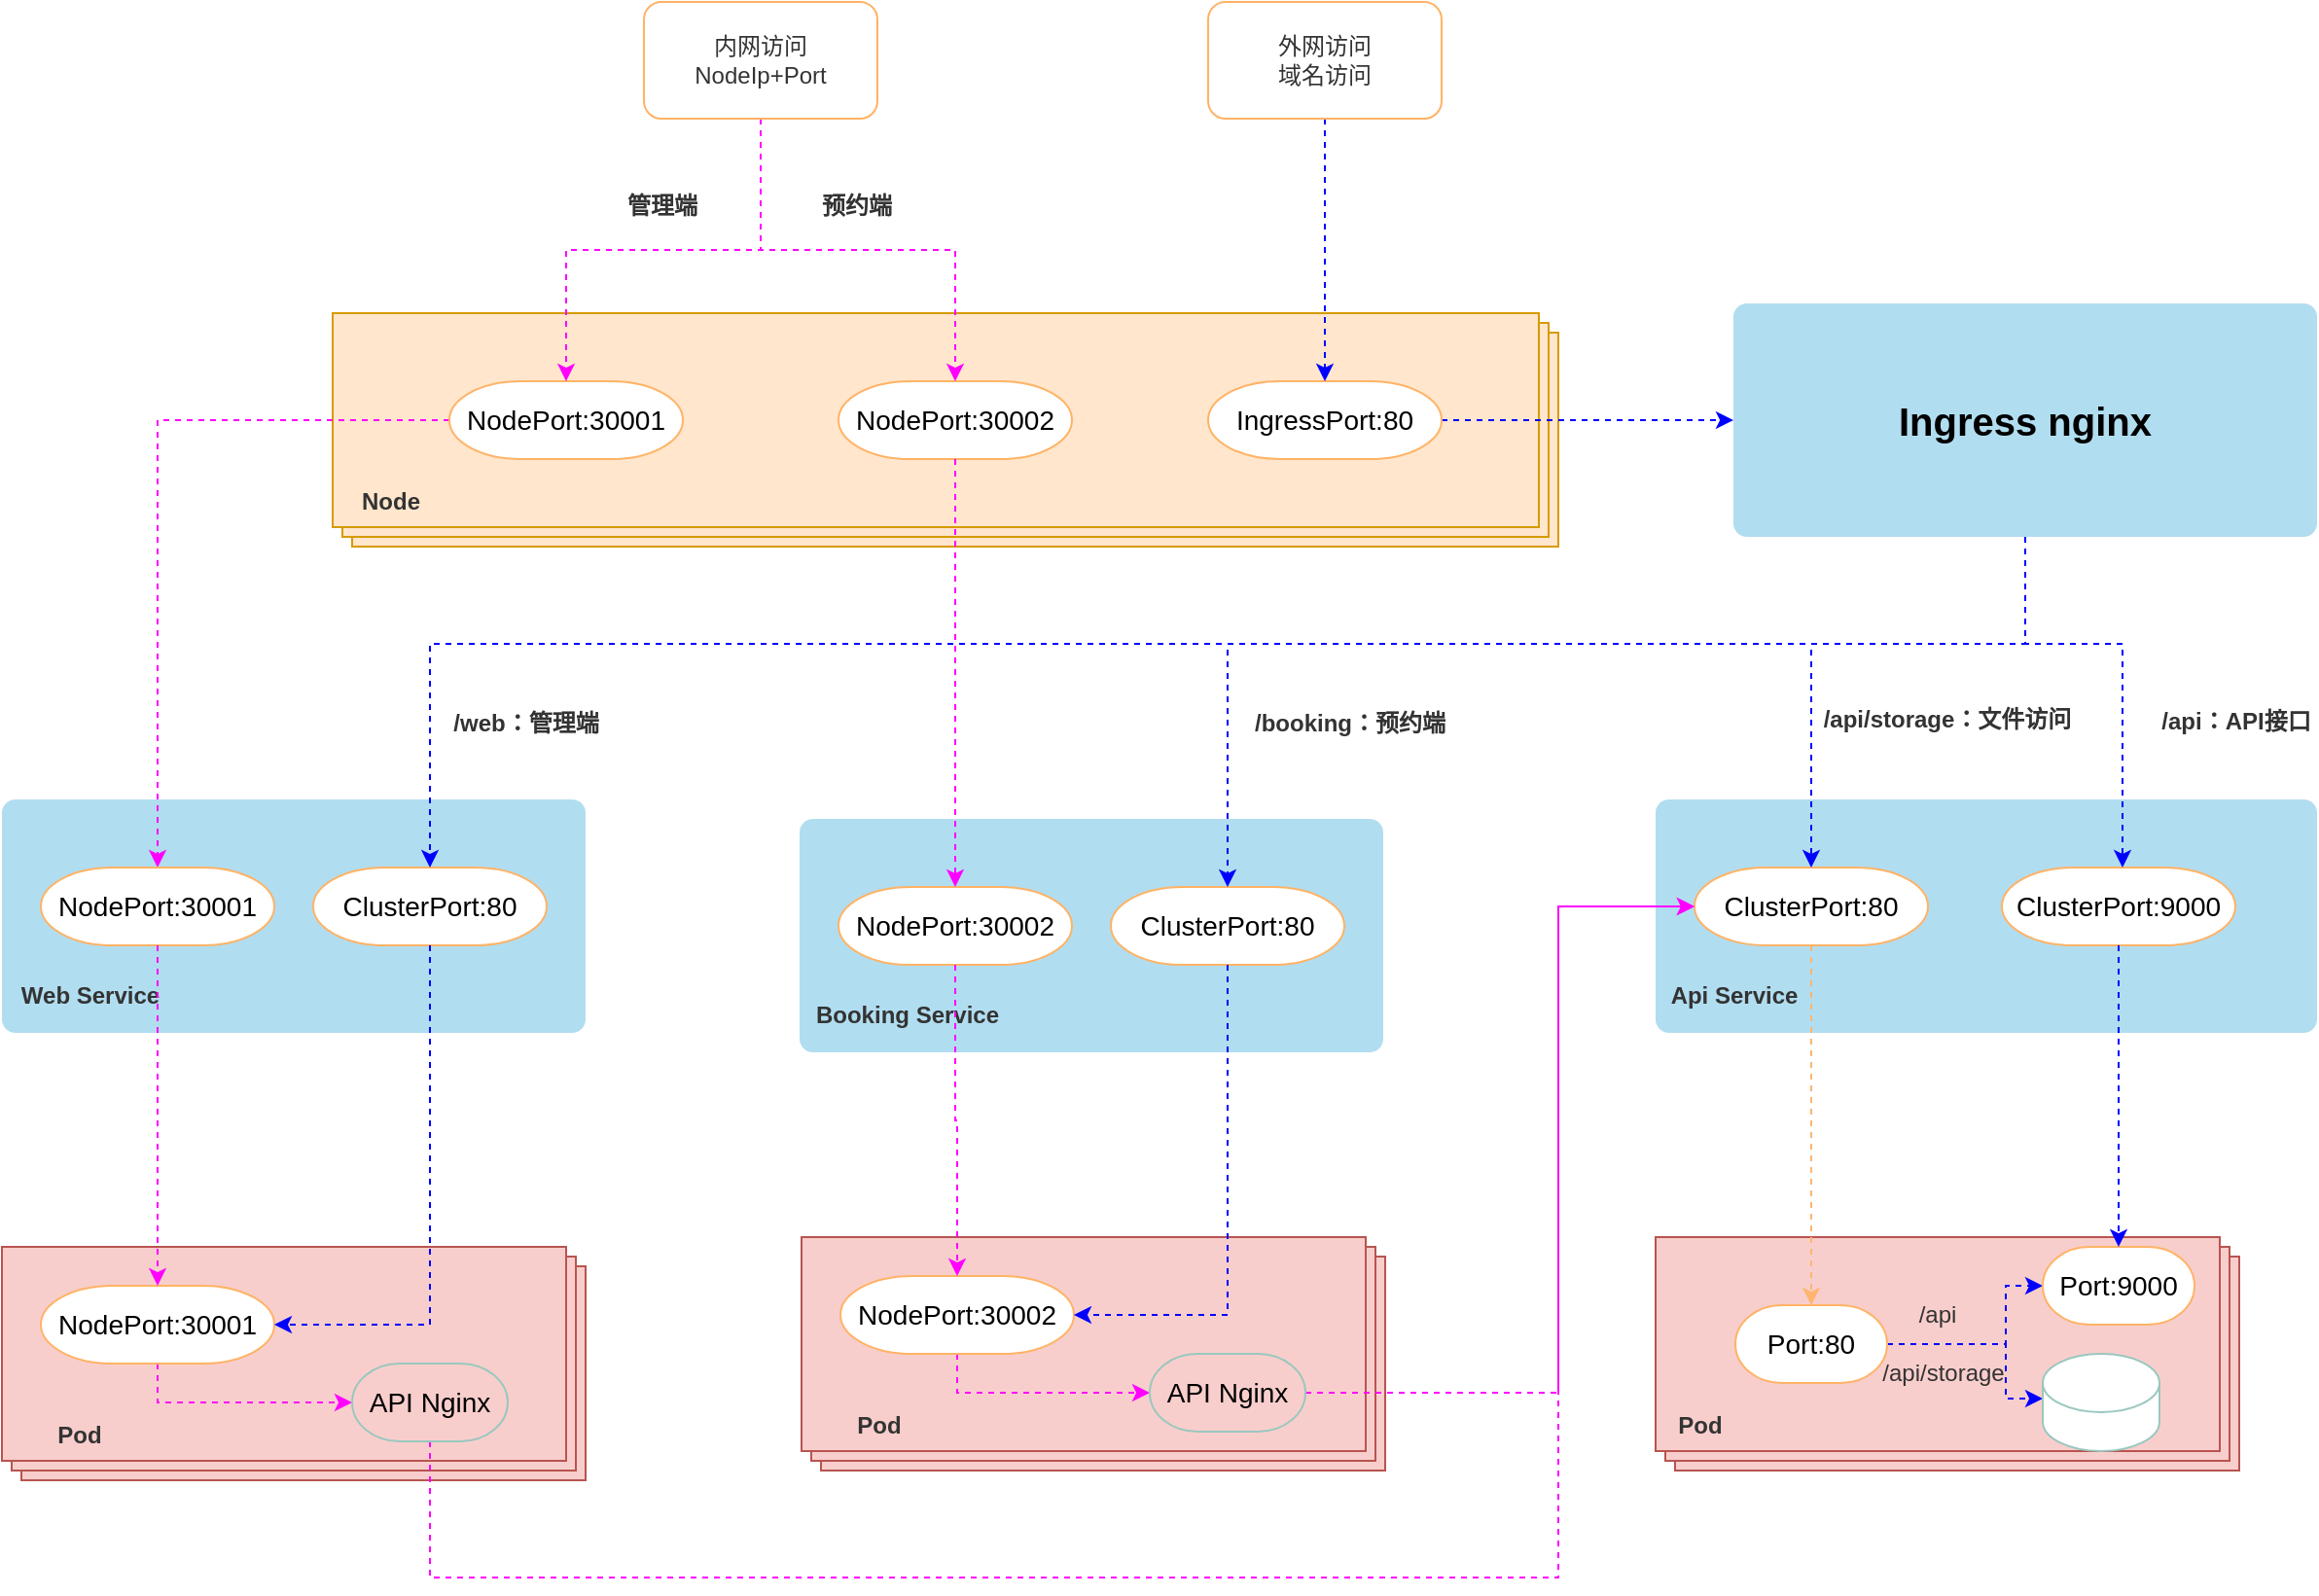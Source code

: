 <mxfile version="20.2.7" type="github">
  <diagram id="pGtNmfsDfd9eHsm0Jx_r" name="第 1 页">
    <mxGraphModel dx="723" dy="1980" grid="1" gridSize="10" guides="1" tooltips="1" connect="1" arrows="1" fold="1" page="1" pageScale="1" pageWidth="827" pageHeight="1169" math="0" shadow="0">
      <root>
        <mxCell id="0" />
        <mxCell id="1" parent="0" />
        <mxCell id="RXvTVDFdT3mIjJHLsAJZ-12" value="" style="rounded=1;whiteSpace=wrap;html=1;absoluteArcSize=1;arcSize=14;strokeWidth=2;dashed=1;dashPattern=1 2;fillColor=#b1ddf0;strokeColor=none;fontSize=14;fontStyle=1" vertex="1" parent="1">
          <mxGeometry x="870" y="380" width="300" height="120" as="geometry" />
        </mxCell>
        <mxCell id="RXvTVDFdT3mIjJHLsAJZ-32" value="" style="verticalLabelPosition=bottom;verticalAlign=top;html=1;shape=mxgraph.basic.layered_rect;dx=10;outlineConnect=0;fontSize=14;strokeColor=#d79b00;strokeWidth=1;fillColor=#ffe6cc;" vertex="1" parent="1">
          <mxGeometry x="1040" y="130" width="630" height="120" as="geometry" />
        </mxCell>
        <mxCell id="RXvTVDFdT3mIjJHLsAJZ-119" style="edgeStyle=orthogonalEdgeStyle;rounded=0;orthogonalLoop=1;jettySize=auto;html=1;dashed=1;fontSize=20;fontColor=#333333;strokeColor=#0000FF;" edge="1" parent="1" source="RXvTVDFdT3mIjJHLsAJZ-28" target="RXvTVDFdT3mIjJHLsAJZ-118">
          <mxGeometry relative="1" as="geometry" />
        </mxCell>
        <mxCell id="RXvTVDFdT3mIjJHLsAJZ-28" value="IngressPort:80" style="strokeWidth=1;html=1;shape=mxgraph.flowchart.terminator;whiteSpace=wrap;fontSize=14;strokeColor=#FFB366;" vertex="1" parent="1">
          <mxGeometry x="1490" y="165" width="120" height="40" as="geometry" />
        </mxCell>
        <mxCell id="RXvTVDFdT3mIjJHLsAJZ-31" value="&lt;font style=&quot;font-size: 12px;&quot; color=&quot;#333333&quot;&gt;Node&lt;/font&gt;" style="text;html=1;strokeColor=none;fillColor=none;align=center;verticalAlign=middle;whiteSpace=wrap;rounded=0;fontSize=16;fontStyle=1;fontColor=#FFB570;" vertex="1" parent="1">
          <mxGeometry x="1040" y="210" width="60" height="30" as="geometry" />
        </mxCell>
        <mxCell id="RXvTVDFdT3mIjJHLsAJZ-84" style="edgeStyle=orthogonalEdgeStyle;rounded=0;orthogonalLoop=1;jettySize=auto;html=1;entryX=0.5;entryY=0;entryDx=0;entryDy=0;dashed=1;fontSize=12;fontColor=#333333;strokeColor=#FF00FF;entryPerimeter=0;" edge="1" parent="1" source="RXvTVDFdT3mIjJHLsAJZ-29" target="RXvTVDFdT3mIjJHLsAJZ-46">
          <mxGeometry relative="1" as="geometry" />
        </mxCell>
        <mxCell id="RXvTVDFdT3mIjJHLsAJZ-29" value="NodePort:30001" style="strokeWidth=1;html=1;shape=mxgraph.flowchart.terminator;whiteSpace=wrap;fontSize=14;strokeColor=#FFB366;" vertex="1" parent="1">
          <mxGeometry x="1100" y="165" width="120" height="40" as="geometry" />
        </mxCell>
        <mxCell id="RXvTVDFdT3mIjJHLsAJZ-42" value="NodePort:30002" style="strokeWidth=1;html=1;shape=mxgraph.flowchart.terminator;whiteSpace=wrap;fontSize=14;strokeColor=#FFB366;" vertex="1" parent="1">
          <mxGeometry x="1300" y="165" width="120" height="40" as="geometry" />
        </mxCell>
        <mxCell id="RXvTVDFdT3mIjJHLsAJZ-45" value="&lt;font color=&quot;#333333&quot; style=&quot;font-size: 12px;&quot;&gt;Web Service&lt;/font&gt;" style="text;html=1;strokeColor=none;fillColor=none;align=center;verticalAlign=middle;whiteSpace=wrap;rounded=0;fontSize=12;fontStyle=1;fontColor=#FFB570;" vertex="1" parent="1">
          <mxGeometry x="871" y="466" width="89" height="30" as="geometry" />
        </mxCell>
        <mxCell id="RXvTVDFdT3mIjJHLsAJZ-46" value="NodePort:30001" style="strokeWidth=1;html=1;shape=mxgraph.flowchart.terminator;whiteSpace=wrap;fontSize=14;strokeColor=#FFB366;" vertex="1" parent="1">
          <mxGeometry x="890" y="415" width="120" height="40" as="geometry" />
        </mxCell>
        <mxCell id="RXvTVDFdT3mIjJHLsAJZ-47" value="ClusterPort:80" style="strokeWidth=1;html=1;shape=mxgraph.flowchart.terminator;whiteSpace=wrap;fontSize=14;strokeColor=#FFB366;" vertex="1" parent="1">
          <mxGeometry x="1030" y="415" width="120" height="40" as="geometry" />
        </mxCell>
        <mxCell id="RXvTVDFdT3mIjJHLsAJZ-48" value="" style="rounded=1;whiteSpace=wrap;html=1;absoluteArcSize=1;arcSize=14;strokeWidth=2;dashed=1;dashPattern=1 2;fillColor=#b1ddf0;strokeColor=none;fontSize=14;fontStyle=1" vertex="1" parent="1">
          <mxGeometry x="1280" y="390" width="300" height="120" as="geometry" />
        </mxCell>
        <mxCell id="RXvTVDFdT3mIjJHLsAJZ-49" value="&lt;font color=&quot;#333333&quot; style=&quot;font-size: 12px;&quot;&gt;Booking Service&lt;/font&gt;" style="text;html=1;strokeColor=none;fillColor=none;align=center;verticalAlign=middle;whiteSpace=wrap;rounded=0;fontSize=12;fontStyle=1;fontColor=#FFB570;" vertex="1" parent="1">
          <mxGeometry x="1281" y="476" width="109" height="30" as="geometry" />
        </mxCell>
        <mxCell id="RXvTVDFdT3mIjJHLsAJZ-50" value="NodePort:30002" style="strokeWidth=1;html=1;shape=mxgraph.flowchart.terminator;whiteSpace=wrap;fontSize=14;strokeColor=#FFB366;" vertex="1" parent="1">
          <mxGeometry x="1300" y="425" width="120" height="40" as="geometry" />
        </mxCell>
        <mxCell id="RXvTVDFdT3mIjJHLsAJZ-51" value="ClusterPort:80" style="strokeWidth=1;html=1;shape=mxgraph.flowchart.terminator;whiteSpace=wrap;fontSize=14;strokeColor=#FFB366;" vertex="1" parent="1">
          <mxGeometry x="1440" y="425" width="120" height="40" as="geometry" />
        </mxCell>
        <mxCell id="RXvTVDFdT3mIjJHLsAJZ-52" value="" style="rounded=1;whiteSpace=wrap;html=1;absoluteArcSize=1;arcSize=14;strokeWidth=2;dashed=1;dashPattern=1 2;fillColor=#b1ddf0;strokeColor=none;fontSize=14;fontStyle=1" vertex="1" parent="1">
          <mxGeometry x="1720" y="380" width="340" height="120" as="geometry" />
        </mxCell>
        <mxCell id="RXvTVDFdT3mIjJHLsAJZ-53" value="&lt;font color=&quot;#333333&quot; style=&quot;font-size: 12px;&quot;&gt;Api Service&lt;/font&gt;" style="text;html=1;strokeColor=none;fillColor=none;align=center;verticalAlign=middle;whiteSpace=wrap;rounded=0;fontSize=12;fontStyle=1;fontColor=#FFB570;" vertex="1" parent="1">
          <mxGeometry x="1721" y="466" width="79" height="30" as="geometry" />
        </mxCell>
        <mxCell id="RXvTVDFdT3mIjJHLsAJZ-142" style="edgeStyle=orthogonalEdgeStyle;rounded=0;orthogonalLoop=1;jettySize=auto;html=1;dashed=1;fontSize=12;fontColor=#333333;strokeColor=#0000FF;" edge="1" parent="1" source="RXvTVDFdT3mIjJHLsAJZ-54" target="RXvTVDFdT3mIjJHLsAJZ-74">
          <mxGeometry relative="1" as="geometry" />
        </mxCell>
        <mxCell id="RXvTVDFdT3mIjJHLsAJZ-54" value="ClusterPort:80" style="strokeWidth=1;html=1;shape=mxgraph.flowchart.terminator;whiteSpace=wrap;fontSize=14;strokeColor=#FFB366;" vertex="1" parent="1">
          <mxGeometry x="1740" y="415" width="120" height="40" as="geometry" />
        </mxCell>
        <mxCell id="RXvTVDFdT3mIjJHLsAJZ-55" value="ClusterPort:9000" style="strokeWidth=1;html=1;shape=mxgraph.flowchart.terminator;whiteSpace=wrap;fontSize=14;strokeColor=#FFB366;" vertex="1" parent="1">
          <mxGeometry x="1898" y="415" width="120" height="40" as="geometry" />
        </mxCell>
        <mxCell id="RXvTVDFdT3mIjJHLsAJZ-61" value="" style="verticalLabelPosition=bottom;verticalAlign=top;html=1;shape=mxgraph.basic.layered_rect;dx=10;outlineConnect=0;fontSize=14;strokeColor=#b85450;strokeWidth=1;fillColor=#f8cecc;" vertex="1" parent="1">
          <mxGeometry x="870" y="610" width="300" height="120" as="geometry" />
        </mxCell>
        <mxCell id="RXvTVDFdT3mIjJHLsAJZ-63" value="&lt;font style=&quot;font-size: 12px;&quot; color=&quot;#333333&quot;&gt;Pod&lt;/font&gt;" style="text;html=1;strokeColor=none;fillColor=none;align=center;verticalAlign=middle;whiteSpace=wrap;rounded=0;fontSize=16;fontStyle=1;fontColor=#FFB570;" vertex="1" parent="1">
          <mxGeometry x="890" y="690" width="40" height="30" as="geometry" />
        </mxCell>
        <mxCell id="RXvTVDFdT3mIjJHLsAJZ-116" style="edgeStyle=orthogonalEdgeStyle;rounded=0;orthogonalLoop=1;jettySize=auto;html=1;entryX=0;entryY=0.5;entryDx=0;entryDy=0;entryPerimeter=0;dashed=1;fontSize=12;fontColor=#333333;strokeColor=#FF00FF;exitX=0.5;exitY=1;exitDx=0;exitDy=0;exitPerimeter=0;" edge="1" parent="1" source="RXvTVDFdT3mIjJHLsAJZ-64" target="RXvTVDFdT3mIjJHLsAJZ-98">
          <mxGeometry relative="1" as="geometry" />
        </mxCell>
        <mxCell id="RXvTVDFdT3mIjJHLsAJZ-64" value="NodePort:30001" style="strokeWidth=1;html=1;shape=mxgraph.flowchart.terminator;whiteSpace=wrap;fontSize=14;strokeColor=#FFB366;" vertex="1" parent="1">
          <mxGeometry x="890" y="630" width="120" height="40" as="geometry" />
        </mxCell>
        <mxCell id="RXvTVDFdT3mIjJHLsAJZ-72" value="" style="verticalLabelPosition=bottom;verticalAlign=top;html=1;shape=mxgraph.basic.layered_rect;dx=10;outlineConnect=0;fontSize=14;strokeColor=#b85450;strokeWidth=1;fillColor=#f8cecc;" vertex="1" parent="1">
          <mxGeometry x="1720" y="605" width="300" height="120" as="geometry" />
        </mxCell>
        <mxCell id="RXvTVDFdT3mIjJHLsAJZ-73" value="&lt;font style=&quot;font-size: 12px;&quot; color=&quot;#333333&quot;&gt;Pod&lt;/font&gt;" style="text;html=1;strokeColor=none;fillColor=none;align=center;verticalAlign=middle;whiteSpace=wrap;rounded=0;fontSize=16;fontStyle=1;fontColor=#FFB570;" vertex="1" parent="1">
          <mxGeometry x="1723" y="685" width="40" height="30" as="geometry" />
        </mxCell>
        <mxCell id="RXvTVDFdT3mIjJHLsAJZ-124" value="" style="edgeStyle=orthogonalEdgeStyle;rounded=0;orthogonalLoop=1;jettySize=auto;html=1;dashed=1;fontSize=20;fontColor=#333333;strokeColor=#0000FF;" edge="1" parent="1" source="RXvTVDFdT3mIjJHLsAJZ-74" target="RXvTVDFdT3mIjJHLsAJZ-75">
          <mxGeometry relative="1" as="geometry">
            <Array as="points">
              <mxPoint x="1900" y="660" />
              <mxPoint x="1900" y="630" />
            </Array>
          </mxGeometry>
        </mxCell>
        <mxCell id="RXvTVDFdT3mIjJHLsAJZ-134" style="edgeStyle=orthogonalEdgeStyle;rounded=0;orthogonalLoop=1;jettySize=auto;html=1;dashed=1;fontSize=20;fontColor=#333333;strokeColor=#0000FF;" edge="1" parent="1" source="RXvTVDFdT3mIjJHLsAJZ-74" target="RXvTVDFdT3mIjJHLsAJZ-133">
          <mxGeometry relative="1" as="geometry">
            <Array as="points">
              <mxPoint x="1900" y="660" />
              <mxPoint x="1900" y="688" />
            </Array>
          </mxGeometry>
        </mxCell>
        <mxCell id="RXvTVDFdT3mIjJHLsAJZ-74" value="Port:80" style="strokeWidth=1;html=1;shape=mxgraph.flowchart.terminator;whiteSpace=wrap;fontSize=14;strokeColor=#FFB366;" vertex="1" parent="1">
          <mxGeometry x="1761" y="640" width="78" height="40" as="geometry" />
        </mxCell>
        <mxCell id="RXvTVDFdT3mIjJHLsAJZ-75" value="Port:9000" style="strokeWidth=1;html=1;shape=mxgraph.flowchart.terminator;whiteSpace=wrap;fontSize=14;strokeColor=#FFB366;" vertex="1" parent="1">
          <mxGeometry x="1919" y="610" width="78" height="40" as="geometry" />
        </mxCell>
        <mxCell id="RXvTVDFdT3mIjJHLsAJZ-82" style="edgeStyle=orthogonalEdgeStyle;rounded=0;orthogonalLoop=1;jettySize=auto;html=1;fontSize=12;fontColor=#333333;dashed=1;strokeColor=#FF00FF;" edge="1" parent="1" source="RXvTVDFdT3mIjJHLsAJZ-81" target="RXvTVDFdT3mIjJHLsAJZ-29">
          <mxGeometry relative="1" as="geometry" />
        </mxCell>
        <mxCell id="RXvTVDFdT3mIjJHLsAJZ-83" style="edgeStyle=orthogonalEdgeStyle;rounded=0;orthogonalLoop=1;jettySize=auto;html=1;entryX=0.5;entryY=0;entryDx=0;entryDy=0;entryPerimeter=0;fontSize=12;fontColor=#333333;strokeColor=#FF00FF;dashed=1;" edge="1" parent="1" source="RXvTVDFdT3mIjJHLsAJZ-81" target="RXvTVDFdT3mIjJHLsAJZ-42">
          <mxGeometry relative="1" as="geometry" />
        </mxCell>
        <mxCell id="RXvTVDFdT3mIjJHLsAJZ-81" value="内网访问&lt;br&gt;NodeIp+Port" style="rounded=1;whiteSpace=wrap;html=1;fontSize=12;fontColor=#333333;strokeColor=#FFB366;strokeWidth=1;" vertex="1" parent="1">
          <mxGeometry x="1200" y="-30" width="120" height="60" as="geometry" />
        </mxCell>
        <mxCell id="RXvTVDFdT3mIjJHLsAJZ-86" style="edgeStyle=orthogonalEdgeStyle;rounded=0;orthogonalLoop=1;jettySize=auto;html=1;dashed=1;fontSize=12;fontColor=#333333;strokeColor=#0000FF;" edge="1" parent="1" source="RXvTVDFdT3mIjJHLsAJZ-85" target="RXvTVDFdT3mIjJHLsAJZ-28">
          <mxGeometry relative="1" as="geometry" />
        </mxCell>
        <mxCell id="RXvTVDFdT3mIjJHLsAJZ-85" value="外网访问&lt;br&gt;域名访问" style="rounded=1;whiteSpace=wrap;html=1;fontSize=12;fontColor=#333333;strokeColor=#FFB366;strokeWidth=1;" vertex="1" parent="1">
          <mxGeometry x="1490" y="-30" width="120" height="60" as="geometry" />
        </mxCell>
        <mxCell id="RXvTVDFdT3mIjJHLsAJZ-91" style="edgeStyle=orthogonalEdgeStyle;rounded=0;orthogonalLoop=1;jettySize=auto;html=1;entryX=0.5;entryY=0;entryDx=0;entryDy=0;entryPerimeter=0;dashed=1;fontSize=12;fontColor=#333333;strokeColor=#FF00FF;" edge="1" parent="1" source="RXvTVDFdT3mIjJHLsAJZ-42" target="RXvTVDFdT3mIjJHLsAJZ-50">
          <mxGeometry relative="1" as="geometry" />
        </mxCell>
        <mxCell id="RXvTVDFdT3mIjJHLsAJZ-94" style="edgeStyle=orthogonalEdgeStyle;rounded=0;orthogonalLoop=1;jettySize=auto;html=1;exitX=0.5;exitY=1;exitDx=0;exitDy=0;dashed=1;fontSize=12;fontColor=#333333;strokeColor=#FFB570;exitPerimeter=0;" edge="1" parent="1" source="RXvTVDFdT3mIjJHLsAJZ-54" target="RXvTVDFdT3mIjJHLsAJZ-74">
          <mxGeometry relative="1" as="geometry">
            <Array as="points">
              <mxPoint x="1800" y="510" />
              <mxPoint x="1800" y="510" />
            </Array>
          </mxGeometry>
        </mxCell>
        <mxCell id="RXvTVDFdT3mIjJHLsAJZ-92" style="edgeStyle=orthogonalEdgeStyle;rounded=0;orthogonalLoop=1;jettySize=auto;html=1;entryX=0.5;entryY=0;entryDx=0;entryDy=0;entryPerimeter=0;dashed=1;fontSize=12;fontColor=#333333;strokeColor=#0000FF;" edge="1" parent="1" source="RXvTVDFdT3mIjJHLsAJZ-55" target="RXvTVDFdT3mIjJHLsAJZ-75">
          <mxGeometry relative="1" as="geometry" />
        </mxCell>
        <mxCell id="RXvTVDFdT3mIjJHLsAJZ-99" style="edgeStyle=orthogonalEdgeStyle;rounded=0;orthogonalLoop=1;jettySize=auto;html=1;entryX=0;entryY=0.5;entryDx=0;entryDy=0;entryPerimeter=0;dashed=1;fontSize=12;fontColor=#333333;strokeColor=#FF00FF;" edge="1" parent="1" source="RXvTVDFdT3mIjJHLsAJZ-98" target="RXvTVDFdT3mIjJHLsAJZ-54">
          <mxGeometry relative="1" as="geometry">
            <Array as="points">
              <mxPoint x="1090" y="780" />
              <mxPoint x="1670" y="780" />
              <mxPoint x="1670" y="435" />
            </Array>
          </mxGeometry>
        </mxCell>
        <mxCell id="RXvTVDFdT3mIjJHLsAJZ-98" value="API Nginx" style="strokeWidth=1;html=1;shape=mxgraph.flowchart.terminator;whiteSpace=wrap;fontSize=14;fillColor=none;strokeColor=#9AC7BF;" vertex="1" parent="1">
          <mxGeometry x="1050" y="670" width="80" height="40" as="geometry" />
        </mxCell>
        <mxCell id="RXvTVDFdT3mIjJHLsAJZ-107" style="edgeStyle=orthogonalEdgeStyle;rounded=0;orthogonalLoop=1;jettySize=auto;html=1;entryX=0.5;entryY=0;entryDx=0;entryDy=0;entryPerimeter=0;dashed=1;fontSize=12;fontColor=#333333;strokeColor=#FF00FF;" edge="1" parent="1" source="RXvTVDFdT3mIjJHLsAJZ-46" target="RXvTVDFdT3mIjJHLsAJZ-64">
          <mxGeometry relative="1" as="geometry" />
        </mxCell>
        <mxCell id="RXvTVDFdT3mIjJHLsAJZ-108" style="edgeStyle=orthogonalEdgeStyle;rounded=0;orthogonalLoop=1;jettySize=auto;html=1;dashed=1;fontSize=12;fontColor=#333333;strokeColor=#0000FF;" edge="1" parent="1" source="RXvTVDFdT3mIjJHLsAJZ-47" target="RXvTVDFdT3mIjJHLsAJZ-64">
          <mxGeometry relative="1" as="geometry">
            <Array as="points">
              <mxPoint x="1090" y="650" />
            </Array>
          </mxGeometry>
        </mxCell>
        <mxCell id="RXvTVDFdT3mIjJHLsAJZ-109" value="" style="verticalLabelPosition=bottom;verticalAlign=top;html=1;shape=mxgraph.basic.layered_rect;dx=10;outlineConnect=0;fontSize=14;strokeColor=#b85450;strokeWidth=1;fillColor=#f8cecc;" vertex="1" parent="1">
          <mxGeometry x="1281" y="605" width="300" height="120" as="geometry" />
        </mxCell>
        <mxCell id="RXvTVDFdT3mIjJHLsAJZ-110" value="&lt;font style=&quot;font-size: 12px;&quot; color=&quot;#333333&quot;&gt;Pod&lt;/font&gt;" style="text;html=1;strokeColor=none;fillColor=none;align=center;verticalAlign=middle;whiteSpace=wrap;rounded=0;fontSize=16;fontStyle=1;fontColor=#FFB570;" vertex="1" parent="1">
          <mxGeometry x="1301" y="685" width="40" height="30" as="geometry" />
        </mxCell>
        <mxCell id="RXvTVDFdT3mIjJHLsAJZ-117" style="edgeStyle=orthogonalEdgeStyle;rounded=0;orthogonalLoop=1;jettySize=auto;html=1;dashed=1;fontSize=12;fontColor=#333333;strokeColor=#FF00FF;exitX=0.5;exitY=1;exitDx=0;exitDy=0;exitPerimeter=0;" edge="1" parent="1" source="RXvTVDFdT3mIjJHLsAJZ-111" target="RXvTVDFdT3mIjJHLsAJZ-112">
          <mxGeometry relative="1" as="geometry" />
        </mxCell>
        <mxCell id="RXvTVDFdT3mIjJHLsAJZ-111" value="NodePort:30002" style="strokeWidth=1;html=1;shape=mxgraph.flowchart.terminator;whiteSpace=wrap;fontSize=14;strokeColor=#FFB366;" vertex="1" parent="1">
          <mxGeometry x="1301" y="625" width="120" height="40" as="geometry" />
        </mxCell>
        <mxCell id="RXvTVDFdT3mIjJHLsAJZ-113" style="edgeStyle=orthogonalEdgeStyle;rounded=0;orthogonalLoop=1;jettySize=auto;html=1;entryX=0;entryY=0.5;entryDx=0;entryDy=0;entryPerimeter=0;dashed=1;fontSize=12;fontColor=#333333;strokeColor=#FF00FF;" edge="1" parent="1" source="RXvTVDFdT3mIjJHLsAJZ-112" target="RXvTVDFdT3mIjJHLsAJZ-54">
          <mxGeometry relative="1" as="geometry">
            <Array as="points">
              <mxPoint x="1670" y="685" />
              <mxPoint x="1670" y="435" />
            </Array>
          </mxGeometry>
        </mxCell>
        <mxCell id="RXvTVDFdT3mIjJHLsAJZ-112" value="API Nginx" style="strokeWidth=1;html=1;shape=mxgraph.flowchart.terminator;whiteSpace=wrap;fontSize=14;fillColor=none;strokeColor=#9AC7BF;" vertex="1" parent="1">
          <mxGeometry x="1460" y="665" width="80" height="40" as="geometry" />
        </mxCell>
        <mxCell id="RXvTVDFdT3mIjJHLsAJZ-114" style="edgeStyle=orthogonalEdgeStyle;rounded=0;orthogonalLoop=1;jettySize=auto;html=1;entryX=1;entryY=0.5;entryDx=0;entryDy=0;entryPerimeter=0;dashed=1;fontSize=12;fontColor=#333333;strokeColor=#0000FF;" edge="1" parent="1" source="RXvTVDFdT3mIjJHLsAJZ-51" target="RXvTVDFdT3mIjJHLsAJZ-111">
          <mxGeometry relative="1" as="geometry">
            <Array as="points">
              <mxPoint x="1500" y="645" />
            </Array>
          </mxGeometry>
        </mxCell>
        <mxCell id="RXvTVDFdT3mIjJHLsAJZ-115" style="edgeStyle=orthogonalEdgeStyle;rounded=0;orthogonalLoop=1;jettySize=auto;html=1;entryX=0.5;entryY=0;entryDx=0;entryDy=0;entryPerimeter=0;dashed=1;fontSize=12;fontColor=#333333;strokeColor=#FF00FF;" edge="1" parent="1" source="RXvTVDFdT3mIjJHLsAJZ-50" target="RXvTVDFdT3mIjJHLsAJZ-111">
          <mxGeometry relative="1" as="geometry" />
        </mxCell>
        <mxCell id="RXvTVDFdT3mIjJHLsAJZ-120" style="edgeStyle=orthogonalEdgeStyle;rounded=0;orthogonalLoop=1;jettySize=auto;html=1;dashed=1;fontSize=20;fontColor=#333333;strokeColor=#0000FF;" edge="1" parent="1" source="RXvTVDFdT3mIjJHLsAJZ-118" target="RXvTVDFdT3mIjJHLsAJZ-55">
          <mxGeometry relative="1" as="geometry">
            <Array as="points">
              <mxPoint x="1910" y="300" />
              <mxPoint x="1960" y="300" />
            </Array>
          </mxGeometry>
        </mxCell>
        <mxCell id="RXvTVDFdT3mIjJHLsAJZ-121" style="edgeStyle=orthogonalEdgeStyle;rounded=0;orthogonalLoop=1;jettySize=auto;html=1;dashed=1;fontSize=20;fontColor=#333333;strokeColor=#0000FF;" edge="1" parent="1" source="RXvTVDFdT3mIjJHLsAJZ-118" target="RXvTVDFdT3mIjJHLsAJZ-51">
          <mxGeometry relative="1" as="geometry">
            <Array as="points">
              <mxPoint x="1910" y="300" />
              <mxPoint x="1500" y="300" />
            </Array>
          </mxGeometry>
        </mxCell>
        <mxCell id="RXvTVDFdT3mIjJHLsAJZ-122" style="edgeStyle=orthogonalEdgeStyle;rounded=0;orthogonalLoop=1;jettySize=auto;html=1;dashed=1;fontSize=20;fontColor=#333333;strokeColor=#0000FF;" edge="1" parent="1" source="RXvTVDFdT3mIjJHLsAJZ-118" target="RXvTVDFdT3mIjJHLsAJZ-47">
          <mxGeometry relative="1" as="geometry">
            <Array as="points">
              <mxPoint x="1910" y="300" />
              <mxPoint x="1090" y="300" />
            </Array>
          </mxGeometry>
        </mxCell>
        <mxCell id="RXvTVDFdT3mIjJHLsAJZ-141" style="edgeStyle=orthogonalEdgeStyle;rounded=0;orthogonalLoop=1;jettySize=auto;html=1;dashed=1;fontSize=12;fontColor=#333333;strokeColor=#0000FF;" edge="1" parent="1" source="RXvTVDFdT3mIjJHLsAJZ-118" target="RXvTVDFdT3mIjJHLsAJZ-54">
          <mxGeometry relative="1" as="geometry">
            <Array as="points">
              <mxPoint x="1910" y="300" />
              <mxPoint x="1800" y="300" />
            </Array>
          </mxGeometry>
        </mxCell>
        <mxCell id="RXvTVDFdT3mIjJHLsAJZ-118" value="Ingress nginx" style="rounded=1;whiteSpace=wrap;html=1;absoluteArcSize=1;arcSize=14;strokeWidth=2;dashed=1;dashPattern=1 2;fillColor=#b1ddf0;strokeColor=none;fontSize=20;fontStyle=1" vertex="1" parent="1">
          <mxGeometry x="1760" y="125" width="300" height="120" as="geometry" />
        </mxCell>
        <mxCell id="RXvTVDFdT3mIjJHLsAJZ-126" value="&lt;font color=&quot;#333333&quot;&gt;管理端&lt;/font&gt;" style="text;html=1;strokeColor=none;fillColor=none;align=center;verticalAlign=middle;whiteSpace=wrap;rounded=0;fontSize=12;fontStyle=1;fontColor=#FFB570;" vertex="1" parent="1">
          <mxGeometry x="1170" y="60" width="79" height="30" as="geometry" />
        </mxCell>
        <mxCell id="RXvTVDFdT3mIjJHLsAJZ-127" value="&lt;font color=&quot;#333333&quot;&gt;预约端&lt;/font&gt;" style="text;html=1;strokeColor=none;fillColor=none;align=center;verticalAlign=middle;whiteSpace=wrap;rounded=0;fontSize=12;fontStyle=1;fontColor=#FFB570;" vertex="1" parent="1">
          <mxGeometry x="1270" y="60" width="79" height="30" as="geometry" />
        </mxCell>
        <mxCell id="RXvTVDFdT3mIjJHLsAJZ-128" value="&lt;font color=&quot;#333333&quot;&gt;/booking：预约端&lt;/font&gt;" style="text;html=1;strokeColor=none;fillColor=none;align=center;verticalAlign=middle;whiteSpace=wrap;rounded=0;fontSize=12;fontStyle=1;fontColor=#FFB570;" vertex="1" parent="1">
          <mxGeometry x="1507.5" y="326" width="109.5" height="30" as="geometry" />
        </mxCell>
        <mxCell id="RXvTVDFdT3mIjJHLsAJZ-129" value="&lt;font color=&quot;#333333&quot;&gt;/web：管理端&lt;/font&gt;" style="text;html=1;strokeColor=none;fillColor=none;align=center;verticalAlign=middle;whiteSpace=wrap;rounded=0;fontSize=12;fontStyle=1;fontColor=#FFB570;" vertex="1" parent="1">
          <mxGeometry x="1100" y="326" width="79" height="30" as="geometry" />
        </mxCell>
        <mxCell id="RXvTVDFdT3mIjJHLsAJZ-130" value="&lt;font style=&quot;font-size: 12px;&quot; color=&quot;#333333&quot;&gt;/api：API接口&lt;/font&gt;" style="text;html=1;strokeColor=none;fillColor=none;align=center;verticalAlign=middle;whiteSpace=wrap;rounded=0;fontSize=12;fontStyle=1;fontColor=#FFB570;" vertex="1" parent="1">
          <mxGeometry x="1979" y="325" width="79" height="30" as="geometry" />
        </mxCell>
        <mxCell id="RXvTVDFdT3mIjJHLsAJZ-133" value="" style="shape=cylinder3;whiteSpace=wrap;html=1;boundedLbl=1;backgroundOutline=1;size=15;fontSize=20;fontColor=#333333;strokeColor=#9AC7BF;strokeWidth=1;" vertex="1" parent="1">
          <mxGeometry x="1919" y="665" width="60" height="50" as="geometry" />
        </mxCell>
        <mxCell id="RXvTVDFdT3mIjJHLsAJZ-137" value="/api/storage" style="text;html=1;strokeColor=none;fillColor=none;align=center;verticalAlign=middle;whiteSpace=wrap;rounded=0;fontSize=12;fontColor=#333333;" vertex="1" parent="1">
          <mxGeometry x="1838" y="660" width="60" height="30" as="geometry" />
        </mxCell>
        <mxCell id="RXvTVDFdT3mIjJHLsAJZ-138" value="/api" style="text;html=1;strokeColor=none;fillColor=none;align=center;verticalAlign=middle;whiteSpace=wrap;rounded=0;fontSize=12;fontColor=#333333;" vertex="1" parent="1">
          <mxGeometry x="1835" y="630" width="60" height="30" as="geometry" />
        </mxCell>
        <mxCell id="RXvTVDFdT3mIjJHLsAJZ-140" value="&lt;font color=&quot;#333333&quot;&gt;/api/storage：文件访问&lt;/font&gt;" style="text;html=1;strokeColor=none;fillColor=none;align=center;verticalAlign=middle;whiteSpace=wrap;rounded=0;fontSize=12;fontStyle=1;fontColor=#FFB570;" vertex="1" parent="1">
          <mxGeometry x="1800" y="324" width="140" height="30" as="geometry" />
        </mxCell>
      </root>
    </mxGraphModel>
  </diagram>
</mxfile>
